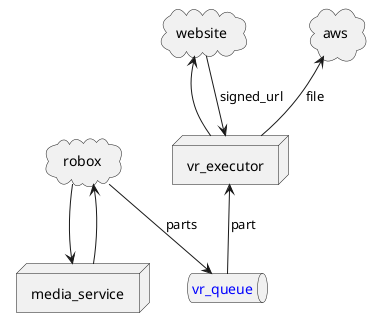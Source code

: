 @startuml
'https://plantuml.com/deployment-diagram

cloud robox
node media_service
queue vr_queue #text:blue [
vr_queue
]
node vr_executor
cloud website
cloud aws

media_service --> robox
robox --> media_service
robox --> vr_queue: parts
vr_executor <-- vr_queue: part
website <-- vr_executor
website --> vr_executor: signed_url
aws <-- vr_executor: file

@enduml